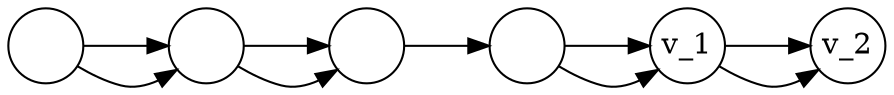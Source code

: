 digraph {
    graph [rankdir=LR];
    node [shape=circle, width=.5, fixedsize=true];

    dom -> v_i [label=" ", texlbl="\code{i: foo()}"];
    dom -> v_i [label=" ", texlbl="\code{i: bar()}"];
    v_i -> v_j [label=" ", texlbl="\code{j: baz()}"];
    v_i -> v_j [label=" ", texlbl="\code{j: qux()}"];

    pre -> v_1 [label=" ", texlbl="\code{\$a}"];
    pre -> v_1 [label=" ", texlbl="\code{\$b}"];
    v_1 -> v_2 [label=" ", texlbl="\code{\$c}"];
    v_1 -> v_2 [label=" ", texlbl="\code{\$d}"];

    v_j -> pre [label=" ", texlbl="$\varepsilon$"];

    dom [label=" ", texlbl="$\mathit{dom}$", style="state,initial"];
    v_i [label=" ", texlbl="$v_\code{i}$"];
    v_j [label=" ", texlbl="$v_\code{j}$", style="state,accepting"];
    pre [label=" ", texlbl="$\mathit{pred}$", style="state,initial"];
    v_2 [style="state,accepting"];
}
